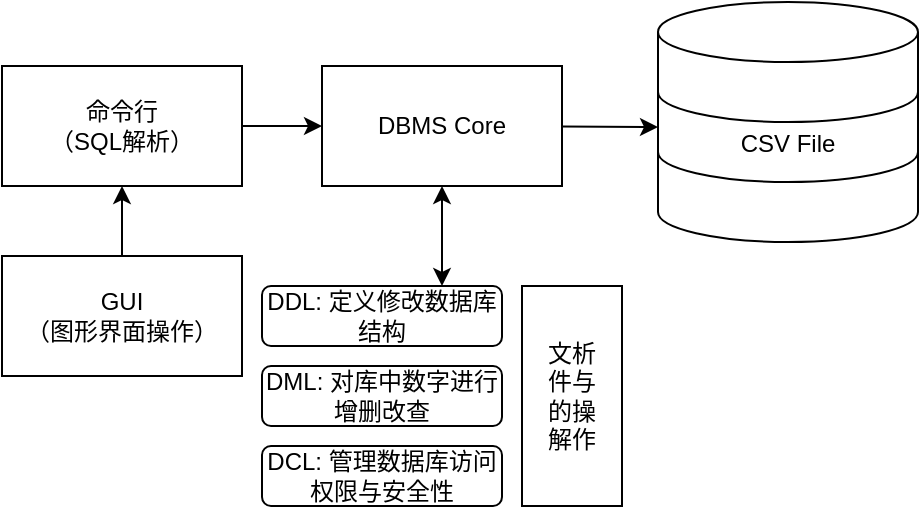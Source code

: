 <mxfile>
    <diagram id="g3oCTyfC8D5iVIh8mQpf" name="第 1 页">
        <mxGraphModel dx="700" dy="646" grid="1" gridSize="10" guides="1" tooltips="1" connect="1" arrows="1" fold="1" page="1" pageScale="1" pageWidth="827" pageHeight="1169" math="0" shadow="0">
            <root>
                <mxCell id="0"/>
                <mxCell id="1" parent="0"/>
                <mxCell id="18" style="edgeStyle=none;html=1;entryX=0.75;entryY=0;entryDx=0;entryDy=0;startArrow=classic;startFill=1;" edge="1" parent="1" source="2" target="14">
                    <mxGeometry relative="1" as="geometry"/>
                </mxCell>
                <mxCell id="2" value="DBMS Core" style="rounded=0;whiteSpace=wrap;html=1;" vertex="1" parent="1">
                    <mxGeometry x="300" y="300" width="120" height="60" as="geometry"/>
                </mxCell>
                <mxCell id="8" style="edgeStyle=none;html=1;entryX=0;entryY=0.5;entryDx=0;entryDy=0;" edge="1" parent="1" source="3" target="2">
                    <mxGeometry relative="1" as="geometry"/>
                </mxCell>
                <mxCell id="3" value="命令行&lt;div&gt;（SQL解析）&lt;/div&gt;" style="rounded=0;whiteSpace=wrap;html=1;" vertex="1" parent="1">
                    <mxGeometry x="140" y="300" width="120" height="60" as="geometry"/>
                </mxCell>
                <mxCell id="7" style="edgeStyle=none;html=1;entryX=0.5;entryY=1;entryDx=0;entryDy=0;" edge="1" parent="1" source="5" target="3">
                    <mxGeometry relative="1" as="geometry"/>
                </mxCell>
                <mxCell id="5" value="GUI&lt;div&gt;（图形界面操作）&lt;/div&gt;" style="rounded=0;whiteSpace=wrap;html=1;" vertex="1" parent="1">
                    <mxGeometry x="140" y="395" width="120" height="60" as="geometry"/>
                </mxCell>
                <mxCell id="14" value="DDL: 定义修改数据库结构" style="rounded=1;whiteSpace=wrap;html=1;" vertex="1" parent="1">
                    <mxGeometry x="270" y="410" width="120" height="30" as="geometry"/>
                </mxCell>
                <mxCell id="15" value="DML: 对库中数字进行增删改查" style="rounded=1;whiteSpace=wrap;html=1;" vertex="1" parent="1">
                    <mxGeometry x="270" y="450" width="120" height="30" as="geometry"/>
                </mxCell>
                <mxCell id="16" value="DCL: 管理数据库访问权限与安全性" style="rounded=1;whiteSpace=wrap;html=1;" vertex="1" parent="1">
                    <mxGeometry x="270" y="490" width="120" height="30" as="geometry"/>
                </mxCell>
                <mxCell id="17" value="文析&lt;div&gt;件与&lt;/div&gt;&lt;div&gt;的操&lt;/div&gt;&lt;div&gt;解作&lt;/div&gt;" style="rounded=0;whiteSpace=wrap;html=1;" vertex="1" parent="1">
                    <mxGeometry x="400" y="410" width="50" height="110" as="geometry"/>
                </mxCell>
                <mxCell id="19" value="" style="shape=cylinder3;whiteSpace=wrap;html=1;boundedLbl=1;backgroundOutline=1;size=15;" vertex="1" parent="1">
                    <mxGeometry x="468" y="288" width="130" height="100" as="geometry"/>
                </mxCell>
                <mxCell id="20" value="&lt;div&gt;&lt;br&gt;&lt;/div&gt;&lt;div&gt;&lt;span style=&quot;background-color: transparent;&quot;&gt;CSV File&lt;/span&gt;&lt;/div&gt;" style="shape=cylinder3;whiteSpace=wrap;html=1;boundedLbl=1;backgroundOutline=1;size=15;" vertex="1" parent="1">
                    <mxGeometry x="468" y="278" width="130" height="80" as="geometry"/>
                </mxCell>
                <mxCell id="21" value="" style="shape=cylinder3;whiteSpace=wrap;html=1;boundedLbl=1;backgroundOutline=1;size=15;" vertex="1" parent="1">
                    <mxGeometry x="468" y="268" width="130" height="60" as="geometry"/>
                </mxCell>
                <mxCell id="22" style="edgeStyle=none;html=1;entryX=0;entryY=0;entryDx=0;entryDy=52.5;entryPerimeter=0;" edge="1" parent="1" source="2" target="20">
                    <mxGeometry relative="1" as="geometry"/>
                </mxCell>
            </root>
        </mxGraphModel>
    </diagram>
</mxfile>